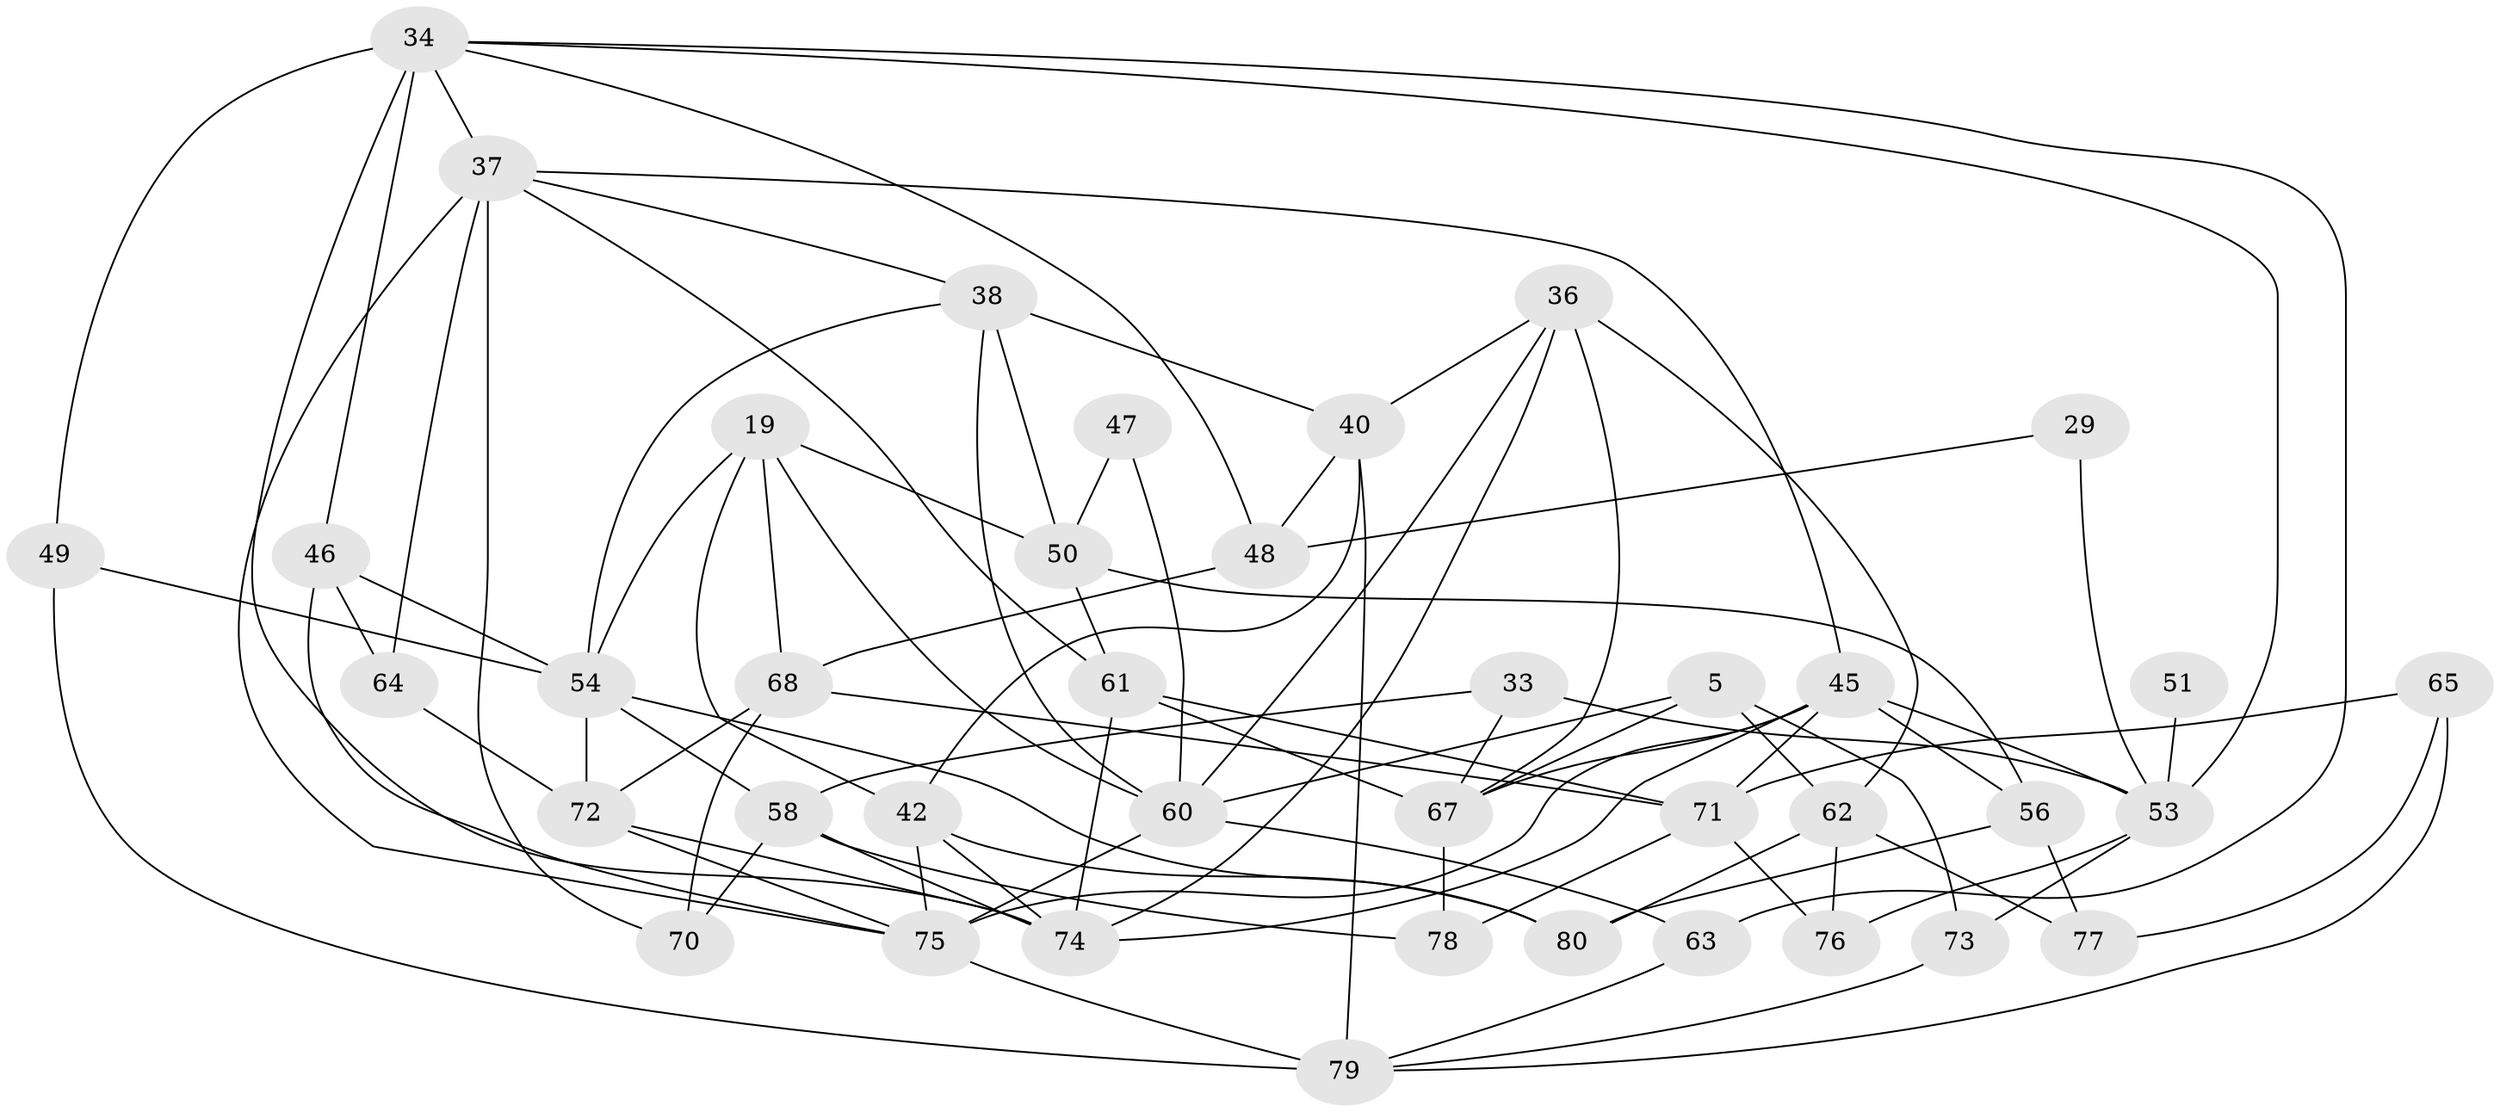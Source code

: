 // original degree distribution, {3: 0.25, 5: 0.1625, 2: 0.15, 6: 0.1, 7: 0.0625, 4: 0.275}
// Generated by graph-tools (version 1.1) at 2025/51/03/09/25 04:51:41]
// undirected, 40 vertices, 92 edges
graph export_dot {
graph [start="1"]
  node [color=gray90,style=filled];
  5 [super="+4"];
  19 [super="+2"];
  29;
  33;
  34 [super="+9+31"];
  36 [super="+32"];
  37 [super="+12+16"];
  38;
  40 [super="+30"];
  42 [super="+6"];
  45 [super="+15+41+39"];
  46;
  47;
  48;
  49;
  50 [super="+28"];
  51;
  53 [super="+7"];
  54 [super="+43"];
  56;
  58 [super="+17"];
  60 [super="+10"];
  61 [super="+52"];
  62 [super="+25"];
  63;
  64;
  65;
  67 [super="+8+57"];
  68;
  70;
  71 [super="+66"];
  72 [super="+55"];
  73;
  74 [super="+27"];
  75 [super="+1+11"];
  76;
  77 [super="+20+44"];
  78;
  79 [super="+69"];
  80 [super="+22"];
  5 -- 60;
  5 -- 73;
  5 -- 62 [weight=2];
  5 -- 67;
  19 -- 42;
  19 -- 68 [weight=2];
  19 -- 50 [weight=2];
  19 -- 60;
  19 -- 54;
  29 -- 48;
  29 -- 53;
  33 -- 53 [weight=2];
  33 -- 58;
  33 -- 67;
  34 -- 49;
  34 -- 48;
  34 -- 74 [weight=2];
  34 -- 53;
  34 -- 37;
  34 -- 46;
  34 -- 63;
  36 -- 62;
  36 -- 67;
  36 -- 40;
  36 -- 74;
  36 -- 60;
  37 -- 70;
  37 -- 38;
  37 -- 75;
  37 -- 64;
  37 -- 45;
  37 -- 61;
  38 -- 40 [weight=2];
  38 -- 60;
  38 -- 50;
  38 -- 54;
  40 -- 42;
  40 -- 48;
  40 -- 79;
  42 -- 75;
  42 -- 80;
  42 -- 74;
  45 -- 74 [weight=3];
  45 -- 53;
  45 -- 71 [weight=3];
  45 -- 56;
  45 -- 67 [weight=2];
  45 -- 75;
  46 -- 54;
  46 -- 64;
  46 -- 75;
  47 -- 60;
  47 -- 50;
  48 -- 68;
  49 -- 79;
  49 -- 54;
  50 -- 56;
  50 -- 61;
  51 -- 53 [weight=2];
  53 -- 73;
  53 -- 76;
  54 -- 72 [weight=2];
  54 -- 80 [weight=2];
  54 -- 58;
  56 -- 80 [weight=2];
  56 -- 77;
  58 -- 70;
  58 -- 74;
  58 -- 78;
  60 -- 75 [weight=2];
  60 -- 63;
  61 -- 74 [weight=2];
  61 -- 71 [weight=2];
  61 -- 67 [weight=2];
  62 -- 76;
  62 -- 80;
  62 -- 77 [weight=3];
  63 -- 79;
  64 -- 72;
  65 -- 77;
  65 -- 79;
  65 -- 71;
  67 -- 78;
  68 -- 72 [weight=2];
  68 -- 70;
  68 -- 71;
  71 -- 78 [weight=2];
  71 -- 76;
  72 -- 75 [weight=2];
  72 -- 74 [weight=2];
  73 -- 79;
  75 -- 79 [weight=2];
}
